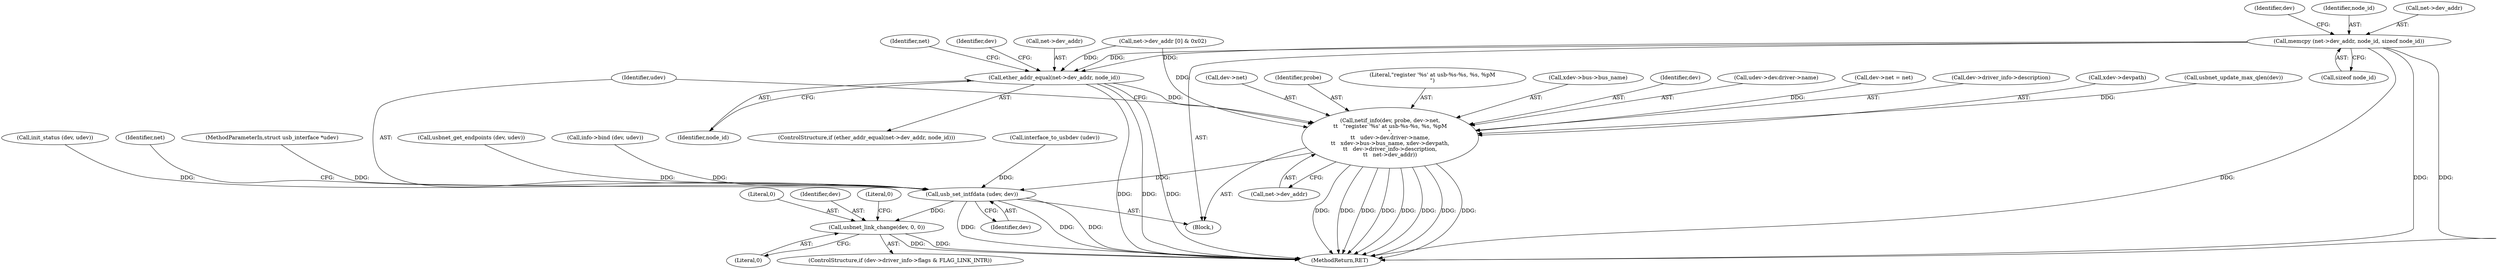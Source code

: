 digraph "0_linux_1666984c8625b3db19a9abc298931d35ab7bc64b@API" {
"1000338" [label="(Call,memcpy (net->dev_addr, node_id, sizeof node_id))"];
"1000595" [label="(Call,ether_addr_equal(net->dev_addr, node_id))"];
"1000679" [label="(Call,netif_info(dev, probe, dev->net,\n\t\t   \"register '%s' at usb-%s-%s, %s, %pM\n\",\n\t\t   udev->dev.driver->name,\n\t\t   xdev->bus->bus_name, xdev->devpath,\n\t\t   dev->driver_info->description,\n\t\t   net->dev_addr))"];
"1000709" [label="(Call,usb_set_intfdata (udev, dev))"];
"1000722" [label="(Call,usbnet_link_change(dev, 0, 0))"];
"1000343" [label="(Call,sizeof node_id)"];
"1000711" [label="(Identifier,dev)"];
"1000723" [label="(Identifier,dev)"];
"1000111" [label="(MethodParameterIn,struct usb_interface *udev)"];
"1000504" [label="(Call,usbnet_get_endpoints (dev, udev))"];
"1000681" [label="(Identifier,probe)"];
"1000685" [label="(Literal,\"register '%s' at usb-%s-%s, %s, %pM\n\")"];
"1000727" [label="(Literal,0)"];
"1000410" [label="(Call,net->dev_addr [0] & 0x02)"];
"1000602" [label="(Identifier,net)"];
"1000347" [label="(Identifier,dev)"];
"1000595" [label="(Call,ether_addr_equal(net->dev_addr, node_id))"];
"1000722" [label="(Call,usbnet_link_change(dev, 0, 0))"];
"1000599" [label="(Identifier,node_id)"];
"1000714" [label="(ControlStructure,if (dev->driver_info->flags & FLAG_LINK_INTR))"];
"1000380" [label="(Call,info->bind (dev, udev))"];
"1000693" [label="(Call,xdev->bus->bus_name)"];
"1000680" [label="(Identifier,dev)"];
"1000686" [label="(Call,udev->dev.driver->name)"];
"1000113" [label="(Block,)"];
"1000178" [label="(Call,interface_to_usbdev (udev))"];
"1000328" [label="(Call,dev->net = net)"];
"1000701" [label="(Call,dev->driver_info->description)"];
"1000342" [label="(Identifier,node_id)"];
"1000724" [label="(Literal,0)"];
"1000679" [label="(Call,netif_info(dev, probe, dev->net,\n\t\t   \"register '%s' at usb-%s-%s, %s, %pM\n\",\n\t\t   udev->dev.driver->name,\n\t\t   xdev->bus->bus_name, xdev->devpath,\n\t\t   dev->driver_info->description,\n\t\t   net->dev_addr))"];
"1000562" [label="(Call,init_status (dev, udev))"];
"1000610" [label="(Identifier,dev)"];
"1000339" [label="(Call,net->dev_addr)"];
"1000713" [label="(Identifier,net)"];
"1000725" [label="(Literal,0)"];
"1000698" [label="(Call,xdev->devpath)"];
"1000633" [label="(Call,usbnet_update_max_qlen(dev))"];
"1000594" [label="(ControlStructure,if (ether_addr_equal(net->dev_addr, node_id)))"];
"1000596" [label="(Call,net->dev_addr)"];
"1000682" [label="(Call,dev->net)"];
"1000706" [label="(Call,net->dev_addr)"];
"1000709" [label="(Call,usb_set_intfdata (udev, dev))"];
"1000338" [label="(Call,memcpy (net->dev_addr, node_id, sizeof node_id))"];
"1000710" [label="(Identifier,udev)"];
"1000762" [label="(MethodReturn,RET)"];
"1000338" -> "1000113"  [label="AST: "];
"1000338" -> "1000343"  [label="CFG: "];
"1000339" -> "1000338"  [label="AST: "];
"1000342" -> "1000338"  [label="AST: "];
"1000343" -> "1000338"  [label="AST: "];
"1000347" -> "1000338"  [label="CFG: "];
"1000338" -> "1000762"  [label="DDG: "];
"1000338" -> "1000762"  [label="DDG: "];
"1000338" -> "1000762"  [label="DDG: "];
"1000338" -> "1000595"  [label="DDG: "];
"1000338" -> "1000595"  [label="DDG: "];
"1000595" -> "1000594"  [label="AST: "];
"1000595" -> "1000599"  [label="CFG: "];
"1000596" -> "1000595"  [label="AST: "];
"1000599" -> "1000595"  [label="AST: "];
"1000602" -> "1000595"  [label="CFG: "];
"1000610" -> "1000595"  [label="CFG: "];
"1000595" -> "1000762"  [label="DDG: "];
"1000595" -> "1000762"  [label="DDG: "];
"1000595" -> "1000762"  [label="DDG: "];
"1000410" -> "1000595"  [label="DDG: "];
"1000595" -> "1000679"  [label="DDG: "];
"1000679" -> "1000113"  [label="AST: "];
"1000679" -> "1000706"  [label="CFG: "];
"1000680" -> "1000679"  [label="AST: "];
"1000681" -> "1000679"  [label="AST: "];
"1000682" -> "1000679"  [label="AST: "];
"1000685" -> "1000679"  [label="AST: "];
"1000686" -> "1000679"  [label="AST: "];
"1000693" -> "1000679"  [label="AST: "];
"1000698" -> "1000679"  [label="AST: "];
"1000701" -> "1000679"  [label="AST: "];
"1000706" -> "1000679"  [label="AST: "];
"1000710" -> "1000679"  [label="CFG: "];
"1000679" -> "1000762"  [label="DDG: "];
"1000679" -> "1000762"  [label="DDG: "];
"1000679" -> "1000762"  [label="DDG: "];
"1000679" -> "1000762"  [label="DDG: "];
"1000679" -> "1000762"  [label="DDG: "];
"1000679" -> "1000762"  [label="DDG: "];
"1000679" -> "1000762"  [label="DDG: "];
"1000679" -> "1000762"  [label="DDG: "];
"1000633" -> "1000679"  [label="DDG: "];
"1000328" -> "1000679"  [label="DDG: "];
"1000410" -> "1000679"  [label="DDG: "];
"1000679" -> "1000709"  [label="DDG: "];
"1000709" -> "1000113"  [label="AST: "];
"1000709" -> "1000711"  [label="CFG: "];
"1000710" -> "1000709"  [label="AST: "];
"1000711" -> "1000709"  [label="AST: "];
"1000713" -> "1000709"  [label="CFG: "];
"1000709" -> "1000762"  [label="DDG: "];
"1000709" -> "1000762"  [label="DDG: "];
"1000709" -> "1000762"  [label="DDG: "];
"1000504" -> "1000709"  [label="DDG: "];
"1000562" -> "1000709"  [label="DDG: "];
"1000380" -> "1000709"  [label="DDG: "];
"1000111" -> "1000709"  [label="DDG: "];
"1000178" -> "1000709"  [label="DDG: "];
"1000709" -> "1000722"  [label="DDG: "];
"1000722" -> "1000714"  [label="AST: "];
"1000722" -> "1000725"  [label="CFG: "];
"1000723" -> "1000722"  [label="AST: "];
"1000724" -> "1000722"  [label="AST: "];
"1000725" -> "1000722"  [label="AST: "];
"1000727" -> "1000722"  [label="CFG: "];
"1000722" -> "1000762"  [label="DDG: "];
"1000722" -> "1000762"  [label="DDG: "];
}

